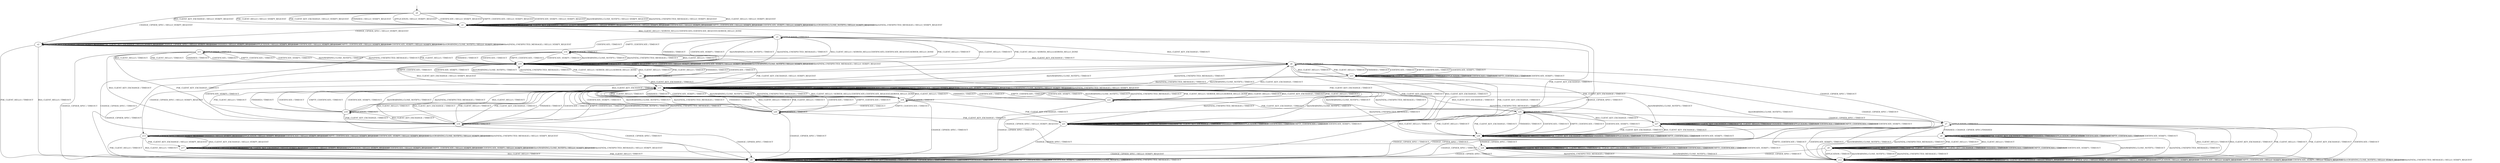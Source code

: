digraph h10 {
s0 [label="s0"];
s1 [label="s1"];
s2 [label="s2"];
s3 [label="s3"];
s4 [label="s4"];
s5 [label="s5"];
s6 [label="s6"];
s10 [label="s10"];
s11 [label="s11"];
s14 [label="s14"];
s15 [label="s15"];
s21 [label="s21"];
s25 [label="s25"];
s7 [label="s7"];
s13 [label="s13"];
s16 [label="s16"];
s18 [label="s18"];
s22 [label="s22"];
s23 [label="s23"];
s26 [label="s26"];
s27 [label="s27"];
s8 [label="s8"];
s12 [label="s12"];
s17 [label="s17"];
s19 [label="s19"];
s20 [label="s20"];
s24 [label="s24"];
s9 [label="s9"];
s0 -> s1 [label="RSA_CLIENT_HELLO / HELLO_VERIFY_REQUEST"];
s0 -> s1 [label="RSA_CLIENT_KEY_EXCHANGE / HELLO_VERIFY_REQUEST"];
s0 -> s1 [label="PSK_CLIENT_HELLO / HELLO_VERIFY_REQUEST"];
s0 -> s1 [label="PSK_CLIENT_KEY_EXCHANGE / HELLO_VERIFY_REQUEST"];
s0 -> s2 [label="CHANGE_CIPHER_SPEC / HELLO_VERIFY_REQUEST"];
s0 -> s1 [label="FINISHED / HELLO_VERIFY_REQUEST"];
s0 -> s1 [label="APPLICATION / HELLO_VERIFY_REQUEST"];
s0 -> s1 [label="CERTIFICATE / HELLO_VERIFY_REQUEST"];
s0 -> s1 [label="EMPTY_CERTIFICATE / HELLO_VERIFY_REQUEST"];
s0 -> s1 [label="CERTIFICATE_VERIFY / HELLO_VERIFY_REQUEST"];
s0 -> s1 [label="Alert(WARNING,CLOSE_NOTIFY) / HELLO_VERIFY_REQUEST"];
s0 -> s1 [label="Alert(FATAL,UNEXPECTED_MESSAGE) / HELLO_VERIFY_REQUEST"];
s1 -> s3 [label="RSA_CLIENT_HELLO / SERVER_HELLO,CERTIFICATE,CERTIFICATE_REQUEST,SERVER_HELLO_DONE"];
s1 -> s1 [label="RSA_CLIENT_KEY_EXCHANGE / HELLO_VERIFY_REQUEST"];
s1 -> s4 [label="PSK_CLIENT_HELLO / SERVER_HELLO,SERVER_HELLO_DONE"];
s1 -> s1 [label="PSK_CLIENT_KEY_EXCHANGE / HELLO_VERIFY_REQUEST"];
s1 -> s2 [label="CHANGE_CIPHER_SPEC / HELLO_VERIFY_REQUEST"];
s1 -> s1 [label="FINISHED / HELLO_VERIFY_REQUEST"];
s1 -> s1 [label="APPLICATION / HELLO_VERIFY_REQUEST"];
s1 -> s1 [label="CERTIFICATE / HELLO_VERIFY_REQUEST"];
s1 -> s1 [label="EMPTY_CERTIFICATE / HELLO_VERIFY_REQUEST"];
s1 -> s1 [label="CERTIFICATE_VERIFY / HELLO_VERIFY_REQUEST"];
s1 -> s1 [label="Alert(WARNING,CLOSE_NOTIFY) / HELLO_VERIFY_REQUEST"];
s1 -> s1 [label="Alert(FATAL,UNEXPECTED_MESSAGE) / HELLO_VERIFY_REQUEST"];
s2 -> s5 [label="RSA_CLIENT_HELLO / TIMEOUT"];
s2 -> s2 [label="RSA_CLIENT_KEY_EXCHANGE / HELLO_VERIFY_REQUEST"];
s2 -> s5 [label="PSK_CLIENT_HELLO / TIMEOUT"];
s2 -> s2 [label="PSK_CLIENT_KEY_EXCHANGE / HELLO_VERIFY_REQUEST"];
s2 -> s2 [label="CHANGE_CIPHER_SPEC / HELLO_VERIFY_REQUEST"];
s2 -> s2 [label="FINISHED / HELLO_VERIFY_REQUEST"];
s2 -> s2 [label="APPLICATION / HELLO_VERIFY_REQUEST"];
s2 -> s2 [label="CERTIFICATE / HELLO_VERIFY_REQUEST"];
s2 -> s2 [label="EMPTY_CERTIFICATE / HELLO_VERIFY_REQUEST"];
s2 -> s2 [label="CERTIFICATE_VERIFY / HELLO_VERIFY_REQUEST"];
s2 -> s2 [label="Alert(WARNING,CLOSE_NOTIFY) / HELLO_VERIFY_REQUEST"];
s2 -> s2 [label="Alert(FATAL,UNEXPECTED_MESSAGE) / HELLO_VERIFY_REQUEST"];
s3 -> s10 [label="RSA_CLIENT_HELLO / TIMEOUT"];
s3 -> s6 [label="RSA_CLIENT_KEY_EXCHANGE / TIMEOUT"];
s3 -> s10 [label="PSK_CLIENT_HELLO / TIMEOUT"];
s3 -> s21 [label="PSK_CLIENT_KEY_EXCHANGE / TIMEOUT"];
s3 -> s5 [label="CHANGE_CIPHER_SPEC / TIMEOUT"];
s3 -> s10 [label="FINISHED / TIMEOUT"];
s3 -> s3 [label="APPLICATION / TIMEOUT"];
s3 -> s11 [label="CERTIFICATE / TIMEOUT"];
s3 -> s14 [label="EMPTY_CERTIFICATE / TIMEOUT"];
s3 -> s10 [label="CERTIFICATE_VERIFY / TIMEOUT"];
s3 -> s10 [label="Alert(WARNING,CLOSE_NOTIFY) / TIMEOUT"];
s3 -> s10 [label="Alert(FATAL,UNEXPECTED_MESSAGE) / TIMEOUT"];
s4 -> s10 [label="RSA_CLIENT_HELLO / TIMEOUT"];
s4 -> s15 [label="RSA_CLIENT_KEY_EXCHANGE / TIMEOUT"];
s4 -> s10 [label="PSK_CLIENT_HELLO / TIMEOUT"];
s4 -> s25 [label="PSK_CLIENT_KEY_EXCHANGE / TIMEOUT"];
s4 -> s5 [label="CHANGE_CIPHER_SPEC / TIMEOUT"];
s4 -> s10 [label="FINISHED / TIMEOUT"];
s4 -> s4 [label="APPLICATION / TIMEOUT"];
s4 -> s10 [label="CERTIFICATE / TIMEOUT"];
s4 -> s10 [label="EMPTY_CERTIFICATE / TIMEOUT"];
s4 -> s10 [label="CERTIFICATE_VERIFY / TIMEOUT"];
s4 -> s10 [label="Alert(WARNING,CLOSE_NOTIFY) / TIMEOUT"];
s4 -> s10 [label="Alert(FATAL,UNEXPECTED_MESSAGE) / TIMEOUT"];
s5 -> s5 [label="RSA_CLIENT_HELLO / TIMEOUT"];
s5 -> s5 [label="RSA_CLIENT_KEY_EXCHANGE / TIMEOUT"];
s5 -> s5 [label="PSK_CLIENT_HELLO / TIMEOUT"];
s5 -> s5 [label="PSK_CLIENT_KEY_EXCHANGE / TIMEOUT"];
s5 -> s5 [label="CHANGE_CIPHER_SPEC / TIMEOUT"];
s5 -> s5 [label="FINISHED / TIMEOUT"];
s5 -> s5 [label="APPLICATION / TIMEOUT"];
s5 -> s5 [label="CERTIFICATE / TIMEOUT"];
s5 -> s5 [label="EMPTY_CERTIFICATE / TIMEOUT"];
s5 -> s5 [label="CERTIFICATE_VERIFY / TIMEOUT"];
s5 -> s5 [label="Alert(WARNING,CLOSE_NOTIFY) / TIMEOUT"];
s5 -> s5 [label="Alert(FATAL,UNEXPECTED_MESSAGE) / TIMEOUT"];
s6 -> s23 [label="RSA_CLIENT_HELLO / TIMEOUT"];
s6 -> s21 [label="RSA_CLIENT_KEY_EXCHANGE / TIMEOUT"];
s6 -> s23 [label="PSK_CLIENT_HELLO / TIMEOUT"];
s6 -> s21 [label="PSK_CLIENT_KEY_EXCHANGE / TIMEOUT"];
s6 -> s7 [label="CHANGE_CIPHER_SPEC / TIMEOUT"];
s6 -> s23 [label="FINISHED / TIMEOUT"];
s6 -> s6 [label="APPLICATION / TIMEOUT"];
s6 -> s23 [label="CERTIFICATE / TIMEOUT"];
s6 -> s23 [label="EMPTY_CERTIFICATE / TIMEOUT"];
s6 -> s23 [label="CERTIFICATE_VERIFY / TIMEOUT"];
s6 -> s15 [label="Alert(WARNING,CLOSE_NOTIFY) / TIMEOUT"];
s6 -> s15 [label="Alert(FATAL,UNEXPECTED_MESSAGE) / TIMEOUT"];
s10 -> s3 [label="RSA_CLIENT_HELLO / SERVER_HELLO,CERTIFICATE,CERTIFICATE_REQUEST,SERVER_HELLO_DONE"];
s10 -> s15 [label="RSA_CLIENT_KEY_EXCHANGE / HELLO_VERIFY_REQUEST"];
s10 -> s4 [label="PSK_CLIENT_HELLO / SERVER_HELLO,SERVER_HELLO_DONE"];
s10 -> s15 [label="PSK_CLIENT_KEY_EXCHANGE / HELLO_VERIFY_REQUEST"];
s10 -> s13 [label="CHANGE_CIPHER_SPEC / HELLO_VERIFY_REQUEST"];
s10 -> s10 [label="FINISHED / HELLO_VERIFY_REQUEST"];
s10 -> s10 [label="APPLICATION / HELLO_VERIFY_REQUEST"];
s10 -> s10 [label="CERTIFICATE / HELLO_VERIFY_REQUEST"];
s10 -> s10 [label="EMPTY_CERTIFICATE / HELLO_VERIFY_REQUEST"];
s10 -> s10 [label="CERTIFICATE_VERIFY / HELLO_VERIFY_REQUEST"];
s10 -> s10 [label="Alert(WARNING,CLOSE_NOTIFY) / HELLO_VERIFY_REQUEST"];
s10 -> s10 [label="Alert(FATAL,UNEXPECTED_MESSAGE) / HELLO_VERIFY_REQUEST"];
s11 -> s10 [label="RSA_CLIENT_HELLO / TIMEOUT"];
s11 -> s16 [label="RSA_CLIENT_KEY_EXCHANGE / TIMEOUT"];
s11 -> s10 [label="PSK_CLIENT_HELLO / TIMEOUT"];
s11 -> s16 [label="PSK_CLIENT_KEY_EXCHANGE / TIMEOUT"];
s11 -> s5 [label="CHANGE_CIPHER_SPEC / TIMEOUT"];
s11 -> s10 [label="FINISHED / TIMEOUT"];
s11 -> s11 [label="APPLICATION / TIMEOUT"];
s11 -> s10 [label="CERTIFICATE / TIMEOUT"];
s11 -> s10 [label="EMPTY_CERTIFICATE / TIMEOUT"];
s11 -> s10 [label="CERTIFICATE_VERIFY / TIMEOUT"];
s11 -> s10 [label="Alert(WARNING,CLOSE_NOTIFY) / TIMEOUT"];
s11 -> s10 [label="Alert(FATAL,UNEXPECTED_MESSAGE) / TIMEOUT"];
s14 -> s10 [label="RSA_CLIENT_HELLO / TIMEOUT"];
s14 -> s6 [label="RSA_CLIENT_KEY_EXCHANGE / TIMEOUT"];
s14 -> s10 [label="PSK_CLIENT_HELLO / TIMEOUT"];
s14 -> s21 [label="PSK_CLIENT_KEY_EXCHANGE / TIMEOUT"];
s14 -> s5 [label="CHANGE_CIPHER_SPEC / TIMEOUT"];
s14 -> s10 [label="FINISHED / TIMEOUT"];
s14 -> s14 [label="APPLICATION / TIMEOUT"];
s14 -> s10 [label="CERTIFICATE / TIMEOUT"];
s14 -> s10 [label="EMPTY_CERTIFICATE / TIMEOUT"];
s14 -> s10 [label="CERTIFICATE_VERIFY / TIMEOUT"];
s14 -> s10 [label="Alert(WARNING,CLOSE_NOTIFY) / TIMEOUT"];
s14 -> s10 [label="Alert(FATAL,UNEXPECTED_MESSAGE) / TIMEOUT"];
s15 -> s18 [label="RSA_CLIENT_HELLO / SERVER_HELLO,CERTIFICATE,CERTIFICATE_REQUEST,SERVER_HELLO_DONE"];
s15 -> s15 [label="RSA_CLIENT_KEY_EXCHANGE / HELLO_VERIFY_REQUEST"];
s15 -> s22 [label="PSK_CLIENT_HELLO / SERVER_HELLO,SERVER_HELLO_DONE"];
s15 -> s15 [label="PSK_CLIENT_KEY_EXCHANGE / HELLO_VERIFY_REQUEST"];
s15 -> s12 [label="CHANGE_CIPHER_SPEC / HELLO_VERIFY_REQUEST"];
s15 -> s15 [label="FINISHED / HELLO_VERIFY_REQUEST"];
s15 -> s15 [label="APPLICATION / HELLO_VERIFY_REQUEST"];
s15 -> s15 [label="CERTIFICATE / HELLO_VERIFY_REQUEST"];
s15 -> s15 [label="EMPTY_CERTIFICATE / HELLO_VERIFY_REQUEST"];
s15 -> s15 [label="CERTIFICATE_VERIFY / HELLO_VERIFY_REQUEST"];
s15 -> s15 [label="Alert(WARNING,CLOSE_NOTIFY) / HELLO_VERIFY_REQUEST"];
s15 -> s15 [label="Alert(FATAL,UNEXPECTED_MESSAGE) / HELLO_VERIFY_REQUEST"];
s21 -> s21 [label="RSA_CLIENT_HELLO / TIMEOUT"];
s21 -> s21 [label="RSA_CLIENT_KEY_EXCHANGE / TIMEOUT"];
s21 -> s21 [label="PSK_CLIENT_HELLO / TIMEOUT"];
s21 -> s21 [label="PSK_CLIENT_KEY_EXCHANGE / TIMEOUT"];
s21 -> s5 [label="CHANGE_CIPHER_SPEC / TIMEOUT"];
s21 -> s21 [label="FINISHED / TIMEOUT"];
s21 -> s21 [label="APPLICATION / TIMEOUT"];
s21 -> s21 [label="CERTIFICATE / TIMEOUT"];
s21 -> s21 [label="EMPTY_CERTIFICATE / TIMEOUT"];
s21 -> s21 [label="CERTIFICATE_VERIFY / TIMEOUT"];
s21 -> s15 [label="Alert(WARNING,CLOSE_NOTIFY) / TIMEOUT"];
s21 -> s15 [label="Alert(FATAL,UNEXPECTED_MESSAGE) / TIMEOUT"];
s25 -> s26 [label="RSA_CLIENT_HELLO / TIMEOUT"];
s25 -> s27 [label="RSA_CLIENT_KEY_EXCHANGE / TIMEOUT"];
s25 -> s26 [label="PSK_CLIENT_HELLO / TIMEOUT"];
s25 -> s26 [label="PSK_CLIENT_KEY_EXCHANGE / TIMEOUT"];
s25 -> s7 [label="CHANGE_CIPHER_SPEC / TIMEOUT"];
s25 -> s26 [label="FINISHED / TIMEOUT"];
s25 -> s25 [label="APPLICATION / TIMEOUT"];
s25 -> s26 [label="CERTIFICATE / TIMEOUT"];
s25 -> s26 [label="EMPTY_CERTIFICATE / TIMEOUT"];
s25 -> s26 [label="CERTIFICATE_VERIFY / TIMEOUT"];
s25 -> s15 [label="Alert(WARNING,CLOSE_NOTIFY) / TIMEOUT"];
s25 -> s15 [label="Alert(FATAL,UNEXPECTED_MESSAGE) / TIMEOUT"];
s7 -> s12 [label="RSA_CLIENT_HELLO / TIMEOUT"];
s7 -> s12 [label="RSA_CLIENT_KEY_EXCHANGE / TIMEOUT"];
s7 -> s12 [label="PSK_CLIENT_HELLO / TIMEOUT"];
s7 -> s12 [label="PSK_CLIENT_KEY_EXCHANGE / TIMEOUT"];
s7 -> s5 [label="CHANGE_CIPHER_SPEC / TIMEOUT"];
s7 -> s8 [label="FINISHED / CHANGE_CIPHER_SPEC,FINISHED"];
s7 -> s7 [label="APPLICATION / TIMEOUT"];
s7 -> s12 [label="CERTIFICATE / TIMEOUT"];
s7 -> s12 [label="EMPTY_CERTIFICATE / TIMEOUT"];
s7 -> s12 [label="CERTIFICATE_VERIFY / TIMEOUT"];
s7 -> s12 [label="Alert(WARNING,CLOSE_NOTIFY) / TIMEOUT"];
s7 -> s12 [label="Alert(FATAL,UNEXPECTED_MESSAGE) / TIMEOUT"];
s13 -> s5 [label="RSA_CLIENT_HELLO / TIMEOUT"];
s13 -> s17 [label="RSA_CLIENT_KEY_EXCHANGE / HELLO_VERIFY_REQUEST"];
s13 -> s5 [label="PSK_CLIENT_HELLO / TIMEOUT"];
s13 -> s17 [label="PSK_CLIENT_KEY_EXCHANGE / HELLO_VERIFY_REQUEST"];
s13 -> s13 [label="CHANGE_CIPHER_SPEC / HELLO_VERIFY_REQUEST"];
s13 -> s13 [label="FINISHED / HELLO_VERIFY_REQUEST"];
s13 -> s13 [label="APPLICATION / HELLO_VERIFY_REQUEST"];
s13 -> s13 [label="CERTIFICATE / HELLO_VERIFY_REQUEST"];
s13 -> s13 [label="EMPTY_CERTIFICATE / HELLO_VERIFY_REQUEST"];
s13 -> s13 [label="CERTIFICATE_VERIFY / HELLO_VERIFY_REQUEST"];
s13 -> s13 [label="Alert(WARNING,CLOSE_NOTIFY) / HELLO_VERIFY_REQUEST"];
s13 -> s13 [label="Alert(FATAL,UNEXPECTED_MESSAGE) / HELLO_VERIFY_REQUEST"];
s16 -> s15 [label="RSA_CLIENT_HELLO / TIMEOUT"];
s16 -> s15 [label="RSA_CLIENT_KEY_EXCHANGE / TIMEOUT"];
s16 -> s15 [label="PSK_CLIENT_HELLO / TIMEOUT"];
s16 -> s15 [label="PSK_CLIENT_KEY_EXCHANGE / TIMEOUT"];
s16 -> s5 [label="CHANGE_CIPHER_SPEC / TIMEOUT"];
s16 -> s15 [label="FINISHED / TIMEOUT"];
s16 -> s16 [label="APPLICATION / TIMEOUT"];
s16 -> s15 [label="CERTIFICATE / TIMEOUT"];
s16 -> s15 [label="EMPTY_CERTIFICATE / TIMEOUT"];
s16 -> s6 [label="CERTIFICATE_VERIFY / TIMEOUT"];
s16 -> s15 [label="Alert(WARNING,CLOSE_NOTIFY) / TIMEOUT"];
s16 -> s15 [label="Alert(FATAL,UNEXPECTED_MESSAGE) / TIMEOUT"];
s18 -> s15 [label="RSA_CLIENT_HELLO / TIMEOUT"];
s18 -> s6 [label="RSA_CLIENT_KEY_EXCHANGE / TIMEOUT"];
s18 -> s15 [label="PSK_CLIENT_HELLO / TIMEOUT"];
s18 -> s21 [label="PSK_CLIENT_KEY_EXCHANGE / TIMEOUT"];
s18 -> s5 [label="CHANGE_CIPHER_SPEC / TIMEOUT"];
s18 -> s15 [label="FINISHED / TIMEOUT"];
s18 -> s18 [label="APPLICATION / TIMEOUT"];
s18 -> s19 [label="CERTIFICATE / TIMEOUT"];
s18 -> s20 [label="EMPTY_CERTIFICATE / TIMEOUT"];
s18 -> s15 [label="CERTIFICATE_VERIFY / TIMEOUT"];
s18 -> s15 [label="Alert(WARNING,CLOSE_NOTIFY) / TIMEOUT"];
s18 -> s15 [label="Alert(FATAL,UNEXPECTED_MESSAGE) / TIMEOUT"];
s22 -> s15 [label="RSA_CLIENT_HELLO / TIMEOUT"];
s22 -> s15 [label="RSA_CLIENT_KEY_EXCHANGE / TIMEOUT"];
s22 -> s15 [label="PSK_CLIENT_HELLO / TIMEOUT"];
s22 -> s25 [label="PSK_CLIENT_KEY_EXCHANGE / TIMEOUT"];
s22 -> s5 [label="CHANGE_CIPHER_SPEC / TIMEOUT"];
s22 -> s15 [label="FINISHED / TIMEOUT"];
s22 -> s22 [label="APPLICATION / TIMEOUT"];
s22 -> s15 [label="CERTIFICATE / TIMEOUT"];
s22 -> s15 [label="EMPTY_CERTIFICATE / TIMEOUT"];
s22 -> s15 [label="CERTIFICATE_VERIFY / TIMEOUT"];
s22 -> s15 [label="Alert(WARNING,CLOSE_NOTIFY) / TIMEOUT"];
s22 -> s15 [label="Alert(FATAL,UNEXPECTED_MESSAGE) / TIMEOUT"];
s23 -> s23 [label="RSA_CLIENT_HELLO / TIMEOUT"];
s23 -> s21 [label="RSA_CLIENT_KEY_EXCHANGE / TIMEOUT"];
s23 -> s23 [label="PSK_CLIENT_HELLO / TIMEOUT"];
s23 -> s21 [label="PSK_CLIENT_KEY_EXCHANGE / TIMEOUT"];
s23 -> s24 [label="CHANGE_CIPHER_SPEC / TIMEOUT"];
s23 -> s23 [label="FINISHED / TIMEOUT"];
s23 -> s23 [label="APPLICATION / TIMEOUT"];
s23 -> s23 [label="CERTIFICATE / TIMEOUT"];
s23 -> s23 [label="EMPTY_CERTIFICATE / TIMEOUT"];
s23 -> s23 [label="CERTIFICATE_VERIFY / TIMEOUT"];
s23 -> s15 [label="Alert(WARNING,CLOSE_NOTIFY) / TIMEOUT"];
s23 -> s15 [label="Alert(FATAL,UNEXPECTED_MESSAGE) / TIMEOUT"];
s26 -> s26 [label="RSA_CLIENT_HELLO / TIMEOUT"];
s26 -> s27 [label="RSA_CLIENT_KEY_EXCHANGE / TIMEOUT"];
s26 -> s26 [label="PSK_CLIENT_HELLO / TIMEOUT"];
s26 -> s26 [label="PSK_CLIENT_KEY_EXCHANGE / TIMEOUT"];
s26 -> s24 [label="CHANGE_CIPHER_SPEC / TIMEOUT"];
s26 -> s26 [label="FINISHED / TIMEOUT"];
s26 -> s26 [label="APPLICATION / TIMEOUT"];
s26 -> s26 [label="CERTIFICATE / TIMEOUT"];
s26 -> s26 [label="EMPTY_CERTIFICATE / TIMEOUT"];
s26 -> s26 [label="CERTIFICATE_VERIFY / TIMEOUT"];
s26 -> s15 [label="Alert(WARNING,CLOSE_NOTIFY) / TIMEOUT"];
s26 -> s15 [label="Alert(FATAL,UNEXPECTED_MESSAGE) / TIMEOUT"];
s27 -> s27 [label="RSA_CLIENT_HELLO / TIMEOUT"];
s27 -> s27 [label="RSA_CLIENT_KEY_EXCHANGE / TIMEOUT"];
s27 -> s27 [label="PSK_CLIENT_HELLO / TIMEOUT"];
s27 -> s26 [label="PSK_CLIENT_KEY_EXCHANGE / TIMEOUT"];
s27 -> s5 [label="CHANGE_CIPHER_SPEC / TIMEOUT"];
s27 -> s27 [label="FINISHED / TIMEOUT"];
s27 -> s27 [label="APPLICATION / TIMEOUT"];
s27 -> s27 [label="CERTIFICATE / TIMEOUT"];
s27 -> s27 [label="EMPTY_CERTIFICATE / TIMEOUT"];
s27 -> s27 [label="CERTIFICATE_VERIFY / TIMEOUT"];
s27 -> s15 [label="Alert(WARNING,CLOSE_NOTIFY) / TIMEOUT"];
s27 -> s15 [label="Alert(FATAL,UNEXPECTED_MESSAGE) / TIMEOUT"];
s8 -> s9 [label="RSA_CLIENT_HELLO / TIMEOUT"];
s8 -> s8 [label="RSA_CLIENT_KEY_EXCHANGE / TIMEOUT"];
s8 -> s9 [label="PSK_CLIENT_HELLO / TIMEOUT"];
s8 -> s8 [label="PSK_CLIENT_KEY_EXCHANGE / TIMEOUT"];
s8 -> s5 [label="CHANGE_CIPHER_SPEC / TIMEOUT"];
s8 -> s8 [label="FINISHED / TIMEOUT"];
s8 -> s8 [label="APPLICATION / APPLICATION"];
s8 -> s8 [label="CERTIFICATE / TIMEOUT"];
s8 -> s8 [label="EMPTY_CERTIFICATE / TIMEOUT"];
s8 -> s8 [label="CERTIFICATE_VERIFY / TIMEOUT"];
s8 -> s12 [label="Alert(WARNING,CLOSE_NOTIFY) / TIMEOUT"];
s8 -> s12 [label="Alert(FATAL,UNEXPECTED_MESSAGE) / TIMEOUT"];
s12 -> s12 [label="RSA_CLIENT_HELLO / HELLO_VERIFY_REQUEST"];
s12 -> s12 [label="RSA_CLIENT_KEY_EXCHANGE / HELLO_VERIFY_REQUEST"];
s12 -> s12 [label="PSK_CLIENT_HELLO / HELLO_VERIFY_REQUEST"];
s12 -> s12 [label="PSK_CLIENT_KEY_EXCHANGE / HELLO_VERIFY_REQUEST"];
s12 -> s12 [label="CHANGE_CIPHER_SPEC / HELLO_VERIFY_REQUEST"];
s12 -> s12 [label="FINISHED / HELLO_VERIFY_REQUEST"];
s12 -> s12 [label="APPLICATION / HELLO_VERIFY_REQUEST"];
s12 -> s12 [label="CERTIFICATE / HELLO_VERIFY_REQUEST"];
s12 -> s12 [label="EMPTY_CERTIFICATE / HELLO_VERIFY_REQUEST"];
s12 -> s12 [label="CERTIFICATE_VERIFY / HELLO_VERIFY_REQUEST"];
s12 -> s12 [label="Alert(WARNING,CLOSE_NOTIFY) / HELLO_VERIFY_REQUEST"];
s12 -> s12 [label="Alert(FATAL,UNEXPECTED_MESSAGE) / HELLO_VERIFY_REQUEST"];
s17 -> s5 [label="RSA_CLIENT_HELLO / TIMEOUT"];
s17 -> s17 [label="RSA_CLIENT_KEY_EXCHANGE / HELLO_VERIFY_REQUEST"];
s17 -> s5 [label="PSK_CLIENT_HELLO / TIMEOUT"];
s17 -> s17 [label="PSK_CLIENT_KEY_EXCHANGE / HELLO_VERIFY_REQUEST"];
s17 -> s12 [label="CHANGE_CIPHER_SPEC / HELLO_VERIFY_REQUEST"];
s17 -> s17 [label="FINISHED / HELLO_VERIFY_REQUEST"];
s17 -> s17 [label="APPLICATION / HELLO_VERIFY_REQUEST"];
s17 -> s17 [label="CERTIFICATE / HELLO_VERIFY_REQUEST"];
s17 -> s17 [label="EMPTY_CERTIFICATE / HELLO_VERIFY_REQUEST"];
s17 -> s17 [label="CERTIFICATE_VERIFY / HELLO_VERIFY_REQUEST"];
s17 -> s17 [label="Alert(WARNING,CLOSE_NOTIFY) / HELLO_VERIFY_REQUEST"];
s17 -> s17 [label="Alert(FATAL,UNEXPECTED_MESSAGE) / HELLO_VERIFY_REQUEST"];
s19 -> s15 [label="RSA_CLIENT_HELLO / TIMEOUT"];
s19 -> s16 [label="RSA_CLIENT_KEY_EXCHANGE / TIMEOUT"];
s19 -> s15 [label="PSK_CLIENT_HELLO / TIMEOUT"];
s19 -> s16 [label="PSK_CLIENT_KEY_EXCHANGE / TIMEOUT"];
s19 -> s5 [label="CHANGE_CIPHER_SPEC / TIMEOUT"];
s19 -> s15 [label="FINISHED / TIMEOUT"];
s19 -> s19 [label="APPLICATION / TIMEOUT"];
s19 -> s15 [label="CERTIFICATE / TIMEOUT"];
s19 -> s15 [label="EMPTY_CERTIFICATE / TIMEOUT"];
s19 -> s15 [label="CERTIFICATE_VERIFY / TIMEOUT"];
s19 -> s15 [label="Alert(WARNING,CLOSE_NOTIFY) / TIMEOUT"];
s19 -> s15 [label="Alert(FATAL,UNEXPECTED_MESSAGE) / TIMEOUT"];
s20 -> s15 [label="RSA_CLIENT_HELLO / TIMEOUT"];
s20 -> s6 [label="RSA_CLIENT_KEY_EXCHANGE / TIMEOUT"];
s20 -> s15 [label="PSK_CLIENT_HELLO / TIMEOUT"];
s20 -> s21 [label="PSK_CLIENT_KEY_EXCHANGE / TIMEOUT"];
s20 -> s5 [label="CHANGE_CIPHER_SPEC / TIMEOUT"];
s20 -> s15 [label="FINISHED / TIMEOUT"];
s20 -> s20 [label="APPLICATION / TIMEOUT"];
s20 -> s15 [label="CERTIFICATE / TIMEOUT"];
s20 -> s15 [label="EMPTY_CERTIFICATE / TIMEOUT"];
s20 -> s15 [label="CERTIFICATE_VERIFY / TIMEOUT"];
s20 -> s15 [label="Alert(WARNING,CLOSE_NOTIFY) / TIMEOUT"];
s20 -> s15 [label="Alert(FATAL,UNEXPECTED_MESSAGE) / TIMEOUT"];
s24 -> s24 [label="RSA_CLIENT_HELLO / TIMEOUT"];
s24 -> s24 [label="RSA_CLIENT_KEY_EXCHANGE / TIMEOUT"];
s24 -> s24 [label="PSK_CLIENT_HELLO / TIMEOUT"];
s24 -> s24 [label="PSK_CLIENT_KEY_EXCHANGE / TIMEOUT"];
s24 -> s5 [label="CHANGE_CIPHER_SPEC / TIMEOUT"];
s24 -> s24 [label="FINISHED / TIMEOUT"];
s24 -> s24 [label="APPLICATION / TIMEOUT"];
s24 -> s24 [label="CERTIFICATE / TIMEOUT"];
s24 -> s24 [label="EMPTY_CERTIFICATE / TIMEOUT"];
s24 -> s24 [label="CERTIFICATE_VERIFY / TIMEOUT"];
s24 -> s12 [label="Alert(WARNING,CLOSE_NOTIFY) / TIMEOUT"];
s24 -> s12 [label="Alert(FATAL,UNEXPECTED_MESSAGE) / TIMEOUT"];
s9 -> s9 [label="RSA_CLIENT_HELLO / TIMEOUT"];
s9 -> s9 [label="RSA_CLIENT_KEY_EXCHANGE / TIMEOUT"];
s9 -> s9 [label="PSK_CLIENT_HELLO / TIMEOUT"];
s9 -> s9 [label="PSK_CLIENT_KEY_EXCHANGE / TIMEOUT"];
s9 -> s5 [label="CHANGE_CIPHER_SPEC / TIMEOUT"];
s9 -> s9 [label="FINISHED / TIMEOUT"];
s9 -> s12 [label="APPLICATION / TIMEOUT"];
s9 -> s9 [label="CERTIFICATE / TIMEOUT"];
s9 -> s9 [label="EMPTY_CERTIFICATE / TIMEOUT"];
s9 -> s9 [label="CERTIFICATE_VERIFY / TIMEOUT"];
s9 -> s12 [label="Alert(WARNING,CLOSE_NOTIFY) / TIMEOUT"];
s9 -> s12 [label="Alert(FATAL,UNEXPECTED_MESSAGE) / TIMEOUT"];
__start0 [shape=none, label=""];
__start0 -> s0 [label=""];
}
